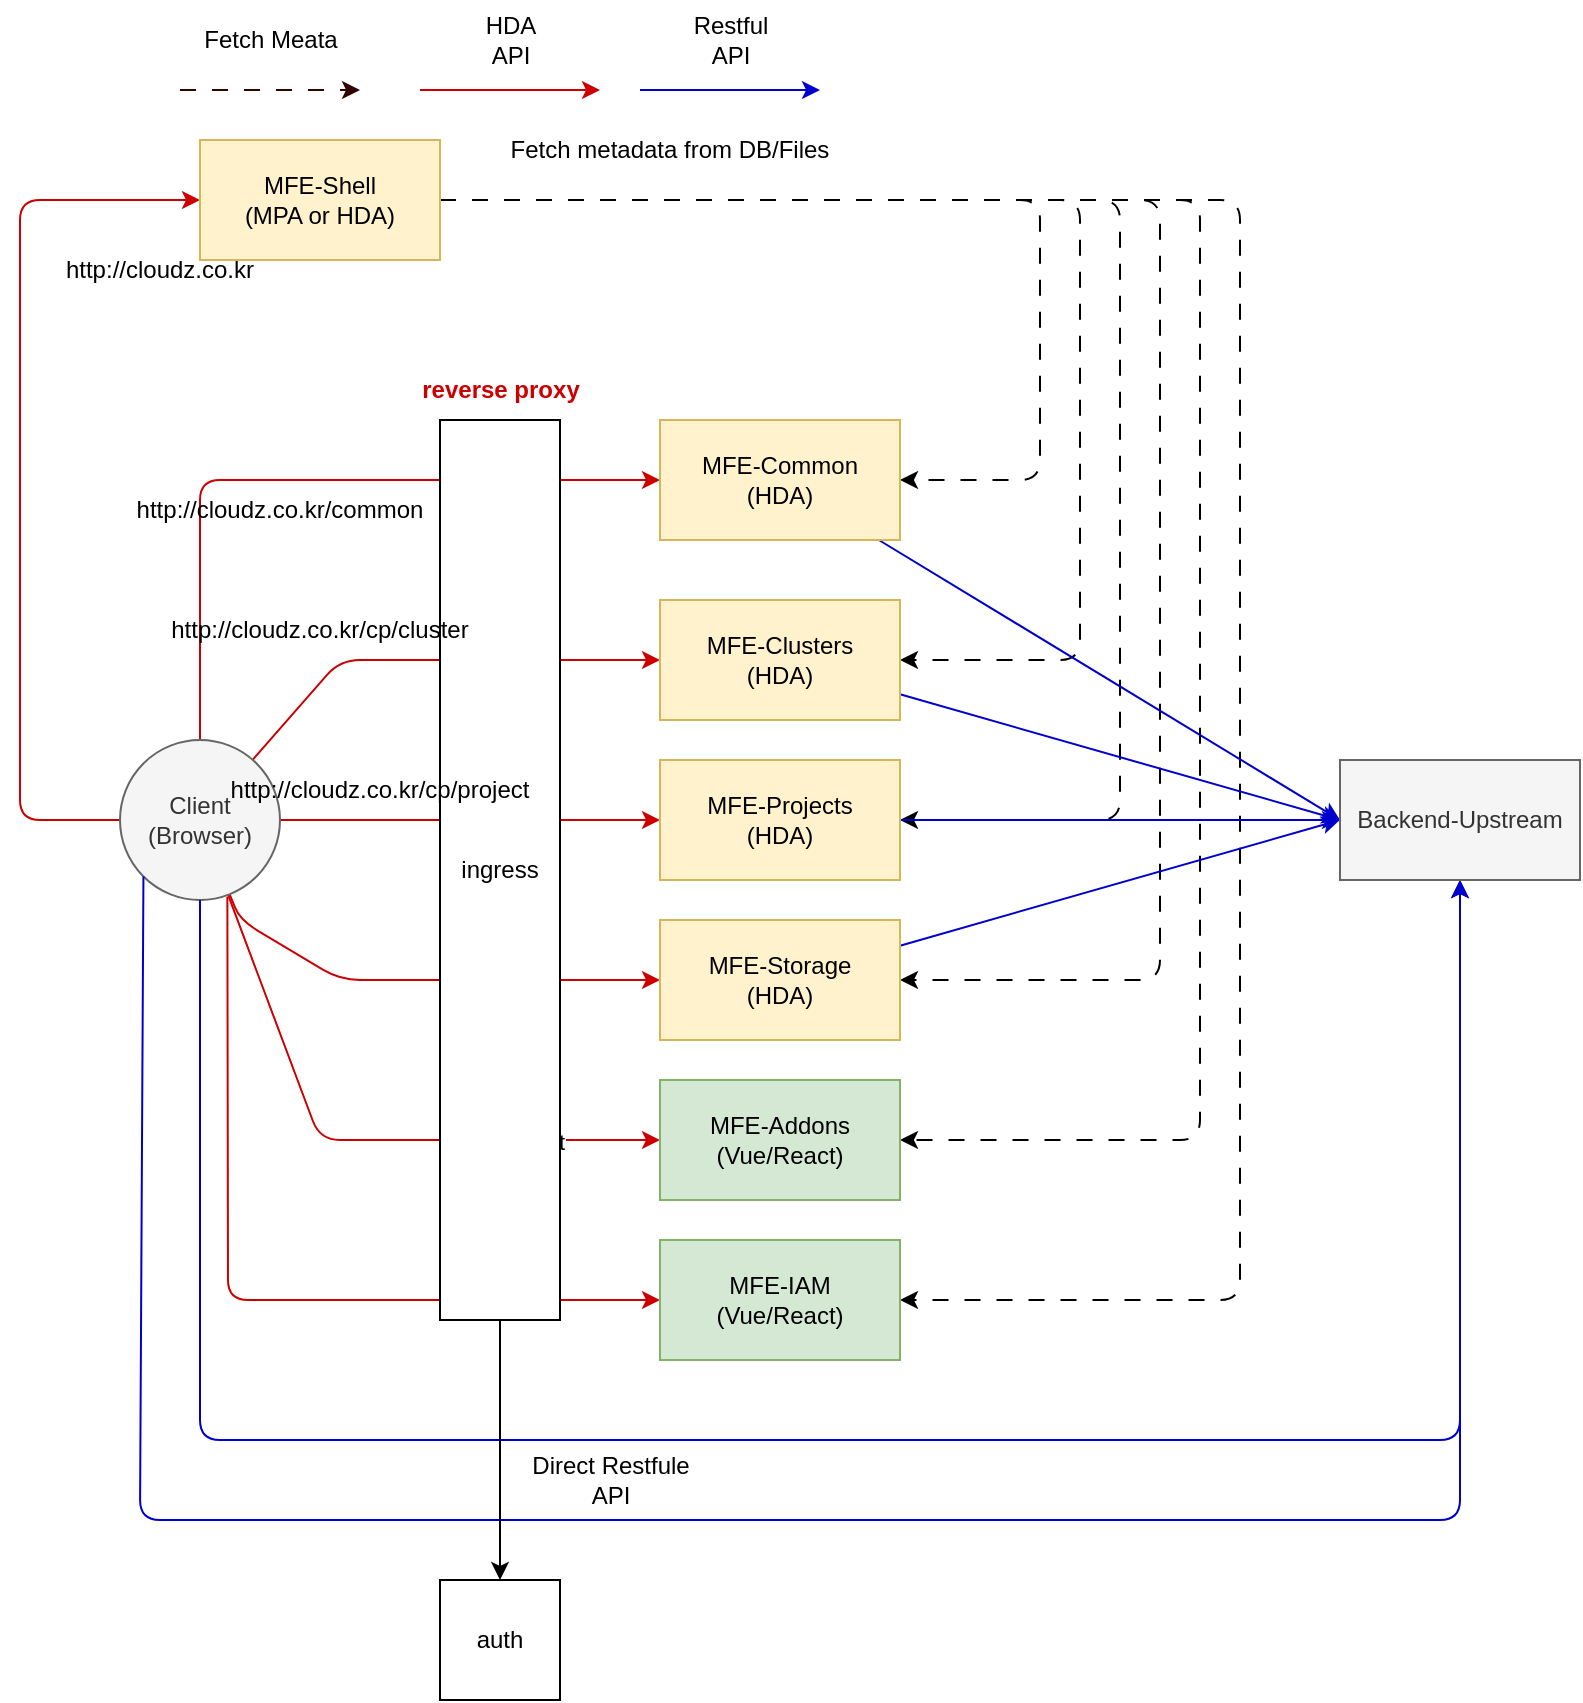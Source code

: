 <mxfile>
    <diagram id="8YyrTnLRIeu4sLVfzDdA" name="페이지-1">
        <mxGraphModel dx="780" dy="626" grid="1" gridSize="10" guides="1" tooltips="1" connect="1" arrows="1" fold="1" page="1" pageScale="1" pageWidth="827" pageHeight="1169" math="0" shadow="0">
            <root>
                <mxCell id="0"/>
                <mxCell id="1" parent="0"/>
                <mxCell id="3" style="edgeStyle=none;html=1;entryX=0;entryY=0.5;entryDx=0;entryDy=0;exitX=0;exitY=0.5;exitDx=0;exitDy=0;strokeColor=#CC0000;" parent="1" source="2" target="4" edge="1">
                    <mxGeometry relative="1" as="geometry">
                        <mxPoint x="410" y="400" as="targetPoint"/>
                        <Array as="points">
                            <mxPoint x="30" y="520"/>
                            <mxPoint x="30" y="390"/>
                            <mxPoint x="30" y="210"/>
                        </Array>
                    </mxGeometry>
                </mxCell>
                <mxCell id="18" style="edgeStyle=none;html=1;entryX=0;entryY=0.5;entryDx=0;entryDy=0;strokeColor=#CC0000;startArrow=none;exitX=0.5;exitY=0;exitDx=0;exitDy=0;" parent="1" source="2" target="5" edge="1">
                    <mxGeometry relative="1" as="geometry">
                        <mxPoint x="550" y="350" as="targetPoint"/>
                        <Array as="points">
                            <mxPoint x="120" y="350"/>
                        </Array>
                        <mxPoint x="110" y="350" as="sourcePoint"/>
                    </mxGeometry>
                </mxCell>
                <mxCell id="19" style="edgeStyle=none;html=1;entryX=0;entryY=0.5;entryDx=0;entryDy=0;strokeColor=#CC0000;" parent="1" source="2" target="6" edge="1">
                    <mxGeometry relative="1" as="geometry">
                        <Array as="points">
                            <mxPoint x="190" y="440"/>
                        </Array>
                    </mxGeometry>
                </mxCell>
                <mxCell id="20" style="edgeStyle=none;html=1;entryX=0;entryY=0.5;entryDx=0;entryDy=0;strokeColor=#CC0000;exitX=0.671;exitY=0.979;exitDx=0;exitDy=0;exitPerimeter=0;" parent="1" source="2" target="10" edge="1">
                    <mxGeometry relative="1" as="geometry">
                        <mxPoint x="130" y="620" as="sourcePoint"/>
                        <Array as="points">
                            <mxPoint x="134" y="760"/>
                        </Array>
                    </mxGeometry>
                </mxCell>
                <mxCell id="21" style="edgeStyle=none;html=1;entryX=0;entryY=0.5;entryDx=0;entryDy=0;strokeColor=#CC0000;" parent="1" source="2" target="9" edge="1">
                    <mxGeometry relative="1" as="geometry">
                        <Array as="points">
                            <mxPoint x="180" y="680"/>
                        </Array>
                    </mxGeometry>
                </mxCell>
                <mxCell id="40" value="Text" style="edgeLabel;html=1;align=center;verticalAlign=middle;resizable=0;points=[];" parent="21" vertex="1" connectable="0">
                    <mxGeometry x="0.612" y="-1" relative="1" as="geometry">
                        <mxPoint as="offset"/>
                    </mxGeometry>
                </mxCell>
                <mxCell id="22" style="edgeStyle=none;html=1;entryX=0;entryY=0.5;entryDx=0;entryDy=0;strokeColor=#CC0000;" parent="1" source="2" target="8" edge="1">
                    <mxGeometry relative="1" as="geometry">
                        <Array as="points">
                            <mxPoint x="140" y="570"/>
                            <mxPoint x="190" y="600"/>
                        </Array>
                    </mxGeometry>
                </mxCell>
                <mxCell id="23" style="edgeStyle=none;html=1;entryX=0;entryY=0.5;entryDx=0;entryDy=0;strokeColor=#CC0000;startArrow=none;" parent="1" target="7" edge="1">
                    <mxGeometry relative="1" as="geometry">
                        <mxPoint x="160" y="520" as="sourcePoint"/>
                    </mxGeometry>
                </mxCell>
                <mxCell id="2" value="Client&lt;br&gt;(Browser)" style="ellipse;whiteSpace=wrap;html=1;aspect=fixed;fillColor=#f5f5f5;fontColor=#333333;strokeColor=#666666;" parent="1" vertex="1">
                    <mxGeometry x="80" y="480" width="80" height="80" as="geometry"/>
                </mxCell>
                <mxCell id="11" style="edgeStyle=none;html=1;entryX=1;entryY=0.5;entryDx=0;entryDy=0;dashed=1;dashPattern=8 8;" parent="1" source="4" target="5" edge="1">
                    <mxGeometry relative="1" as="geometry">
                        <Array as="points">
                            <mxPoint x="540" y="210"/>
                            <mxPoint x="540" y="350"/>
                        </Array>
                    </mxGeometry>
                </mxCell>
                <mxCell id="12" style="edgeStyle=none;html=1;entryX=1;entryY=0.5;entryDx=0;entryDy=0;dashed=1;dashPattern=8 8;" parent="1" source="4" target="6" edge="1">
                    <mxGeometry relative="1" as="geometry">
                        <Array as="points">
                            <mxPoint x="560" y="210"/>
                            <mxPoint x="560" y="440"/>
                        </Array>
                    </mxGeometry>
                </mxCell>
                <mxCell id="13" style="edgeStyle=none;html=1;entryX=1;entryY=0.5;entryDx=0;entryDy=0;dashed=1;dashPattern=8 8;" parent="1" source="4" target="7" edge="1">
                    <mxGeometry relative="1" as="geometry">
                        <mxPoint x="530" y="520" as="targetPoint"/>
                        <Array as="points">
                            <mxPoint x="580" y="210"/>
                            <mxPoint x="580" y="520"/>
                        </Array>
                    </mxGeometry>
                </mxCell>
                <mxCell id="15" style="edgeStyle=none;html=1;entryX=1;entryY=0.5;entryDx=0;entryDy=0;dashed=1;dashPattern=8 8;" parent="1" source="4" target="8" edge="1">
                    <mxGeometry relative="1" as="geometry">
                        <Array as="points">
                            <mxPoint x="600" y="210"/>
                            <mxPoint x="600" y="600"/>
                        </Array>
                    </mxGeometry>
                </mxCell>
                <mxCell id="16" style="edgeStyle=none;html=1;dashed=1;dashPattern=8 8;" parent="1" source="4" target="9" edge="1">
                    <mxGeometry relative="1" as="geometry">
                        <Array as="points">
                            <mxPoint x="620" y="210"/>
                            <mxPoint x="620" y="680"/>
                        </Array>
                    </mxGeometry>
                </mxCell>
                <mxCell id="17" style="edgeStyle=none;html=1;entryX=1;entryY=0.5;entryDx=0;entryDy=0;dashed=1;dashPattern=8 8;" parent="1" source="4" target="10" edge="1">
                    <mxGeometry relative="1" as="geometry">
                        <Array as="points">
                            <mxPoint x="640" y="210"/>
                            <mxPoint x="640" y="760"/>
                        </Array>
                    </mxGeometry>
                </mxCell>
                <mxCell id="4" value="MFE-Shell&lt;br&gt;(MPA or HDA)" style="rounded=0;whiteSpace=wrap;html=1;fillColor=#fff2cc;strokeColor=#d6b656;" parent="1" vertex="1">
                    <mxGeometry x="120" y="180" width="120" height="60" as="geometry"/>
                </mxCell>
                <mxCell id="26" style="edgeStyle=none;html=1;entryX=0;entryY=0.5;entryDx=0;entryDy=0;strokeColor=#0000CC;" parent="1" source="5" target="25" edge="1">
                    <mxGeometry relative="1" as="geometry"/>
                </mxCell>
                <mxCell id="5" value="MFE-Common&lt;br&gt;(HDA)" style="rounded=0;whiteSpace=wrap;html=1;fillColor=#fff2cc;strokeColor=#d6b656;" parent="1" vertex="1">
                    <mxGeometry x="350" y="320" width="120" height="60" as="geometry"/>
                </mxCell>
                <mxCell id="27" style="edgeStyle=none;html=1;entryX=0;entryY=0.5;entryDx=0;entryDy=0;strokeColor=#0000CC;" parent="1" source="6" target="25" edge="1">
                    <mxGeometry relative="1" as="geometry"/>
                </mxCell>
                <mxCell id="6" value="MFE-Clusters&lt;br&gt;(HDA)" style="rounded=0;whiteSpace=wrap;html=1;fillColor=#fff2cc;strokeColor=#d6b656;" parent="1" vertex="1">
                    <mxGeometry x="350" y="410" width="120" height="60" as="geometry"/>
                </mxCell>
                <mxCell id="32" style="edgeStyle=none;html=1;entryX=0;entryY=0.5;entryDx=0;entryDy=0;strokeColor=#0000CC;" parent="1" source="7" target="25" edge="1">
                    <mxGeometry relative="1" as="geometry"/>
                </mxCell>
                <mxCell id="7" value="MFE-Projects&lt;br&gt;(HDA)" style="rounded=0;whiteSpace=wrap;html=1;fillColor=#fff2cc;strokeColor=#d6b656;" parent="1" vertex="1">
                    <mxGeometry x="350" y="490" width="120" height="60" as="geometry"/>
                </mxCell>
                <mxCell id="29" style="edgeStyle=none;html=1;entryX=0;entryY=0.5;entryDx=0;entryDy=0;strokeColor=#0000CC;" parent="1" source="8" target="25" edge="1">
                    <mxGeometry relative="1" as="geometry"/>
                </mxCell>
                <mxCell id="8" value="MFE-Storage&lt;br&gt;(HDA)" style="rounded=0;whiteSpace=wrap;html=1;fillColor=#fff2cc;strokeColor=#d6b656;" parent="1" vertex="1">
                    <mxGeometry x="350" y="570" width="120" height="60" as="geometry"/>
                </mxCell>
                <mxCell id="30" style="edgeStyle=none;html=1;entryX=0.5;entryY=1;entryDx=0;entryDy=0;strokeColor=#0000CC;startArrow=none;exitX=0.5;exitY=1;exitDx=0;exitDy=0;" parent="1" source="2" target="25" edge="1">
                    <mxGeometry relative="1" as="geometry">
                        <mxPoint x="30" y="730" as="sourcePoint"/>
                        <Array as="points">
                            <mxPoint x="120" y="830"/>
                            <mxPoint x="750" y="830"/>
                        </Array>
                    </mxGeometry>
                </mxCell>
                <mxCell id="9" value="MFE-Addons&lt;br&gt;(Vue/React)" style="rounded=0;whiteSpace=wrap;html=1;fillColor=#d5e8d4;strokeColor=#82b366;" parent="1" vertex="1">
                    <mxGeometry x="350" y="650" width="120" height="60" as="geometry"/>
                </mxCell>
                <mxCell id="31" style="edgeStyle=none;html=1;entryX=0.5;entryY=1;entryDx=0;entryDy=0;strokeColor=#0000CC;exitX=0;exitY=1;exitDx=0;exitDy=0;" parent="1" source="2" target="25" edge="1">
                    <mxGeometry relative="1" as="geometry">
                        <mxPoint x="50" y="560" as="sourcePoint"/>
                        <Array as="points">
                            <mxPoint x="90" y="870"/>
                            <mxPoint x="750" y="870"/>
                        </Array>
                    </mxGeometry>
                </mxCell>
                <mxCell id="10" value="MFE-IAM&lt;br&gt;(Vue/React)" style="rounded=0;whiteSpace=wrap;html=1;fillColor=#d5e8d4;strokeColor=#82b366;" parent="1" vertex="1">
                    <mxGeometry x="350" y="730" width="120" height="60" as="geometry"/>
                </mxCell>
                <mxCell id="24" value="Fetch metadata from DB/Files" style="text;html=1;strokeColor=none;fillColor=none;align=center;verticalAlign=middle;whiteSpace=wrap;rounded=0;" parent="1" vertex="1">
                    <mxGeometry x="260" y="170" width="190" height="30" as="geometry"/>
                </mxCell>
                <mxCell id="25" value="Backend-Upstream" style="rounded=0;whiteSpace=wrap;html=1;fillColor=#f5f5f5;fontColor=#333333;strokeColor=#666666;" parent="1" vertex="1">
                    <mxGeometry x="690" y="490" width="120" height="60" as="geometry"/>
                </mxCell>
                <mxCell id="33" value="" style="endArrow=classic;html=1;strokeColor=#330000;dashed=1;dashPattern=8 8;" parent="1" edge="1">
                    <mxGeometry width="50" height="50" relative="1" as="geometry">
                        <mxPoint x="110" y="155" as="sourcePoint"/>
                        <mxPoint x="200" y="155" as="targetPoint"/>
                    </mxGeometry>
                </mxCell>
                <mxCell id="35" value="" style="endArrow=classic;html=1;strokeColor=#CC0000;" parent="1" edge="1">
                    <mxGeometry width="50" height="50" relative="1" as="geometry">
                        <mxPoint x="230" y="155" as="sourcePoint"/>
                        <mxPoint x="320" y="155" as="targetPoint"/>
                    </mxGeometry>
                </mxCell>
                <mxCell id="36" value="" style="endArrow=classic;html=1;strokeColor=#0000CC;" parent="1" edge="1">
                    <mxGeometry width="50" height="50" relative="1" as="geometry">
                        <mxPoint x="340" y="155" as="sourcePoint"/>
                        <mxPoint x="430" y="155" as="targetPoint"/>
                    </mxGeometry>
                </mxCell>
                <mxCell id="37" value="Fetch Meata" style="text;html=1;align=center;verticalAlign=middle;resizable=0;points=[];autosize=1;strokeColor=none;fillColor=none;" parent="1" vertex="1">
                    <mxGeometry x="110" y="115" width="90" height="30" as="geometry"/>
                </mxCell>
                <mxCell id="38" value="HDA&lt;br&gt;API" style="text;html=1;align=center;verticalAlign=middle;resizable=0;points=[];autosize=1;strokeColor=none;fillColor=none;" parent="1" vertex="1">
                    <mxGeometry x="250" y="110" width="50" height="40" as="geometry"/>
                </mxCell>
                <mxCell id="39" value="Restful&lt;br&gt;API" style="text;html=1;align=center;verticalAlign=middle;resizable=0;points=[];autosize=1;strokeColor=none;fillColor=none;" parent="1" vertex="1">
                    <mxGeometry x="355" y="110" width="60" height="40" as="geometry"/>
                </mxCell>
                <mxCell id="41" value="Direct Restfule&lt;br&gt;API" style="text;html=1;align=center;verticalAlign=middle;resizable=0;points=[];autosize=1;strokeColor=none;fillColor=none;" parent="1" vertex="1">
                    <mxGeometry x="275" y="830" width="100" height="40" as="geometry"/>
                </mxCell>
                <mxCell id="44" style="edgeStyle=none;html=1;entryX=0.5;entryY=0;entryDx=0;entryDy=0;" parent="1" source="42" target="43" edge="1">
                    <mxGeometry relative="1" as="geometry"/>
                </mxCell>
                <mxCell id="42" value="ingress" style="rounded=0;whiteSpace=wrap;html=1;" parent="1" vertex="1">
                    <mxGeometry x="240" y="320" width="60" height="450" as="geometry"/>
                </mxCell>
                <mxCell id="43" value="auth" style="rounded=0;whiteSpace=wrap;html=1;" parent="1" vertex="1">
                    <mxGeometry x="240" y="900" width="60" height="60" as="geometry"/>
                </mxCell>
                <mxCell id="45" value="http://cloudz.co.kr" style="text;html=1;strokeColor=none;fillColor=none;align=center;verticalAlign=middle;whiteSpace=wrap;rounded=0;" parent="1" vertex="1">
                    <mxGeometry x="20" y="230" width="160" height="30" as="geometry"/>
                </mxCell>
                <mxCell id="48" value="http://cloudz.co.kr/cp/cluster" style="text;html=1;strokeColor=none;fillColor=none;align=center;verticalAlign=middle;whiteSpace=wrap;rounded=0;" parent="1" vertex="1">
                    <mxGeometry x="100" y="410" width="160" height="30" as="geometry"/>
                </mxCell>
                <mxCell id="46" value="http://cloudz.co.kr/common" style="text;html=1;strokeColor=none;fillColor=none;align=center;verticalAlign=middle;whiteSpace=wrap;rounded=0;" parent="1" vertex="1">
                    <mxGeometry x="80" y="350" width="160" height="30" as="geometry"/>
                </mxCell>
                <mxCell id="52" value="reverse proxy" style="text;html=1;align=center;verticalAlign=middle;resizable=0;points=[];autosize=1;strokeColor=none;fillColor=none;fontColor=#CC0000;fontStyle=1" parent="1" vertex="1">
                    <mxGeometry x="220" y="290" width="100" height="30" as="geometry"/>
                </mxCell>
                <mxCell id="53" value="http://cloudz.co.kr/cp/project" style="text;html=1;strokeColor=none;fillColor=none;align=center;verticalAlign=middle;whiteSpace=wrap;rounded=0;" vertex="1" parent="1">
                    <mxGeometry x="130" y="490" width="160" height="30" as="geometry"/>
                </mxCell>
            </root>
        </mxGraphModel>
    </diagram>
</mxfile>